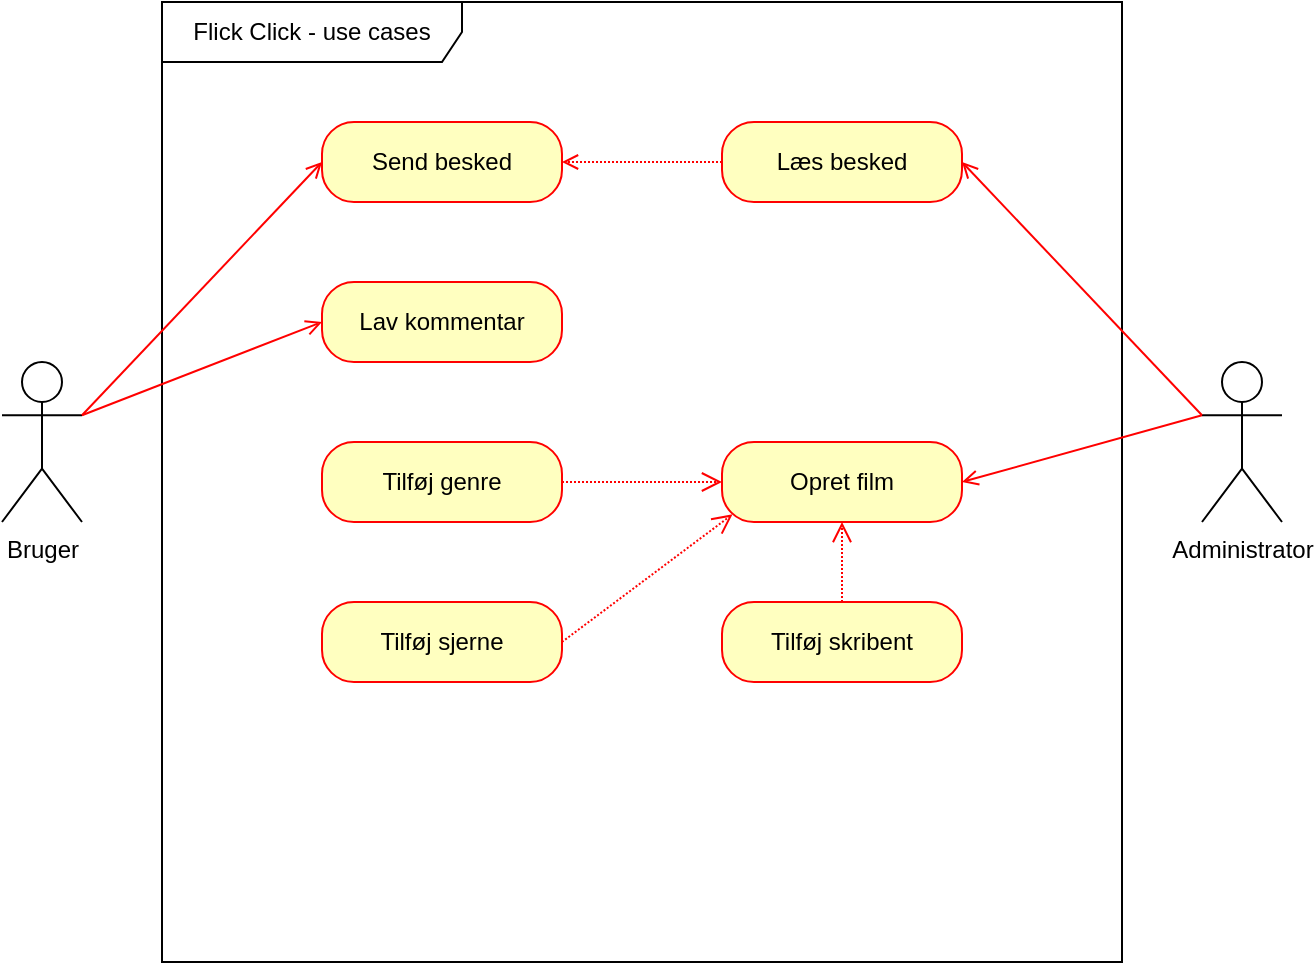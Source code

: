 <mxfile version="14.5.1" type="device"><diagram id="C5RBs43oDa-KdzZeNtuy" name="Page-1"><mxGraphModel dx="2062" dy="1060" grid="1" gridSize="10" guides="1" tooltips="1" connect="1" arrows="1" fold="1" page="1" pageScale="1" pageWidth="827" pageHeight="1169" math="0" shadow="0"><root><mxCell id="WIyWlLk6GJQsqaUBKTNV-0"/><mxCell id="WIyWlLk6GJQsqaUBKTNV-1" parent="WIyWlLk6GJQsqaUBKTNV-0"/><mxCell id="DU1y5PTDhWk1cPD87DPZ-0" value="Bruger" style="shape=umlActor;verticalLabelPosition=bottom;verticalAlign=top;html=1;outlineConnect=0;" parent="WIyWlLk6GJQsqaUBKTNV-1" vertex="1"><mxGeometry x="80" y="320" width="40" height="80" as="geometry"/></mxCell><mxCell id="DU1y5PTDhWk1cPD87DPZ-1" value="Administrator" style="shape=umlActor;verticalLabelPosition=bottom;verticalAlign=top;html=1;outlineConnect=0;" parent="WIyWlLk6GJQsqaUBKTNV-1" vertex="1"><mxGeometry x="680" y="320" width="40" height="80" as="geometry"/></mxCell><mxCell id="DU1y5PTDhWk1cPD87DPZ-4" value="Flick Click - use cases" style="shape=umlFrame;whiteSpace=wrap;html=1;width=150;height=30;" parent="WIyWlLk6GJQsqaUBKTNV-1" vertex="1"><mxGeometry x="160" y="140" width="480" height="480" as="geometry"/></mxCell><mxCell id="DU1y5PTDhWk1cPD87DPZ-7" value="Send besked" style="rounded=1;whiteSpace=wrap;html=1;arcSize=40;fontColor=#000000;fillColor=#ffffc0;strokeColor=#ff0000;" parent="WIyWlLk6GJQsqaUBKTNV-1" vertex="1"><mxGeometry x="240" y="200" width="120" height="40" as="geometry"/></mxCell><mxCell id="DU1y5PTDhWk1cPD87DPZ-8" value="" style="html=1;verticalAlign=bottom;endArrow=none;endSize=8;strokeColor=#ff0000;entryX=1;entryY=0.333;entryDx=0;entryDy=0;entryPerimeter=0;startArrow=open;startFill=0;endFill=0;rounded=1;exitX=0;exitY=0.5;exitDx=0;exitDy=0;" parent="WIyWlLk6GJQsqaUBKTNV-1" source="DU1y5PTDhWk1cPD87DPZ-7" target="DU1y5PTDhWk1cPD87DPZ-0" edge="1"><mxGeometry relative="1" as="geometry"><mxPoint x="300" y="300" as="targetPoint"/></mxGeometry></mxCell><mxCell id="DU1y5PTDhWk1cPD87DPZ-12" style="edgeStyle=none;rounded=1;orthogonalLoop=1;jettySize=auto;html=1;entryX=1;entryY=0.5;entryDx=0;entryDy=0;startArrow=none;startFill=0;endArrow=open;endFill=0;dashed=1;dashPattern=1 1;strokeColor=#FF0000;" parent="WIyWlLk6GJQsqaUBKTNV-1" source="DU1y5PTDhWk1cPD87DPZ-10" target="DU1y5PTDhWk1cPD87DPZ-7" edge="1"><mxGeometry relative="1" as="geometry"/></mxCell><mxCell id="DU1y5PTDhWk1cPD87DPZ-10" value="Læs besked" style="rounded=1;whiteSpace=wrap;html=1;arcSize=40;fontColor=#000000;fillColor=#ffffc0;strokeColor=#ff0000;" parent="WIyWlLk6GJQsqaUBKTNV-1" vertex="1"><mxGeometry x="440" y="200" width="120" height="40" as="geometry"/></mxCell><mxCell id="DU1y5PTDhWk1cPD87DPZ-11" value="" style="html=1;verticalAlign=bottom;endArrow=none;endSize=8;strokeColor=#ff0000;entryX=0;entryY=0.333;entryDx=0;entryDy=0;entryPerimeter=0;startArrow=open;startFill=0;endFill=0;exitX=1;exitY=0.5;exitDx=0;exitDy=0;" parent="WIyWlLk6GJQsqaUBKTNV-1" source="DU1y5PTDhWk1cPD87DPZ-10" target="DU1y5PTDhWk1cPD87DPZ-1" edge="1"><mxGeometry relative="1" as="geometry"><mxPoint x="540" y="300" as="targetPoint"/></mxGeometry></mxCell><mxCell id="DU1y5PTDhWk1cPD87DPZ-13" value="Lav kommentar" style="rounded=1;whiteSpace=wrap;html=1;arcSize=40;fontColor=#000000;fillColor=#ffffc0;strokeColor=#ff0000;" parent="WIyWlLk6GJQsqaUBKTNV-1" vertex="1"><mxGeometry x="240" y="280" width="120" height="40" as="geometry"/></mxCell><mxCell id="DU1y5PTDhWk1cPD87DPZ-14" value="" style="html=1;verticalAlign=bottom;endArrow=none;endSize=8;strokeColor=#ff0000;entryX=1;entryY=0.333;entryDx=0;entryDy=0;entryPerimeter=0;startArrow=open;startFill=0;endFill=0;exitX=0;exitY=0.5;exitDx=0;exitDy=0;" parent="WIyWlLk6GJQsqaUBKTNV-1" source="DU1y5PTDhWk1cPD87DPZ-13" target="DU1y5PTDhWk1cPD87DPZ-0" edge="1"><mxGeometry relative="1" as="geometry"><mxPoint x="300" y="380" as="targetPoint"/></mxGeometry></mxCell><mxCell id="DU1y5PTDhWk1cPD87DPZ-16" value="Opret film" style="rounded=1;whiteSpace=wrap;html=1;arcSize=40;fontColor=#000000;fillColor=#ffffc0;strokeColor=#ff0000;" parent="WIyWlLk6GJQsqaUBKTNV-1" vertex="1"><mxGeometry x="440" y="360" width="120" height="40" as="geometry"/></mxCell><mxCell id="DU1y5PTDhWk1cPD87DPZ-17" value="" style="html=1;verticalAlign=bottom;endArrow=none;endSize=8;strokeColor=#ff0000;startArrow=open;startFill=0;endFill=0;exitX=1;exitY=0.5;exitDx=0;exitDy=0;entryX=0;entryY=0.333;entryDx=0;entryDy=0;entryPerimeter=0;" parent="WIyWlLk6GJQsqaUBKTNV-1" source="DU1y5PTDhWk1cPD87DPZ-16" target="DU1y5PTDhWk1cPD87DPZ-1" edge="1"><mxGeometry relative="1" as="geometry"><mxPoint x="680" y="350" as="targetPoint"/></mxGeometry></mxCell><mxCell id="DU1y5PTDhWk1cPD87DPZ-18" value="Tilføj genre" style="rounded=1;whiteSpace=wrap;html=1;arcSize=40;fontColor=#000000;fillColor=#ffffc0;strokeColor=#ff0000;" parent="WIyWlLk6GJQsqaUBKTNV-1" vertex="1"><mxGeometry x="240" y="360" width="120" height="40" as="geometry"/></mxCell><mxCell id="DU1y5PTDhWk1cPD87DPZ-19" value="" style="edgeStyle=orthogonalEdgeStyle;html=1;verticalAlign=bottom;endArrow=open;endSize=8;entryX=0;entryY=0.5;entryDx=0;entryDy=0;dashed=1;strokeColor=#FF0000;dashPattern=1 1;" parent="WIyWlLk6GJQsqaUBKTNV-1" source="DU1y5PTDhWk1cPD87DPZ-18" target="DU1y5PTDhWk1cPD87DPZ-16" edge="1"><mxGeometry relative="1" as="geometry"><mxPoint x="340" y="460" as="targetPoint"/></mxGeometry></mxCell><mxCell id="DU1y5PTDhWk1cPD87DPZ-20" value="Tilføj sjerne" style="rounded=1;whiteSpace=wrap;html=1;arcSize=40;fontColor=#000000;fillColor=#ffffc0;strokeColor=#ff0000;" parent="WIyWlLk6GJQsqaUBKTNV-1" vertex="1"><mxGeometry x="240" y="440" width="120" height="40" as="geometry"/></mxCell><mxCell id="DU1y5PTDhWk1cPD87DPZ-21" value="" style="html=1;verticalAlign=bottom;endArrow=open;endSize=8;strokeColor=#ff0000;dashed=1;dashPattern=1 1;entryX=0.044;entryY=0.904;entryDx=0;entryDy=0;exitX=1;exitY=0.5;exitDx=0;exitDy=0;entryPerimeter=0;" parent="WIyWlLk6GJQsqaUBKTNV-1" source="DU1y5PTDhWk1cPD87DPZ-20" target="DU1y5PTDhWk1cPD87DPZ-16" edge="1"><mxGeometry relative="1" as="geometry"><mxPoint x="340" y="540" as="targetPoint"/></mxGeometry></mxCell><mxCell id="DU1y5PTDhWk1cPD87DPZ-23" value="Tilføj skribent" style="rounded=1;whiteSpace=wrap;html=1;arcSize=40;fontColor=#000000;fillColor=#ffffc0;strokeColor=#ff0000;" parent="WIyWlLk6GJQsqaUBKTNV-1" vertex="1"><mxGeometry x="440" y="440" width="120" height="40" as="geometry"/></mxCell><mxCell id="DU1y5PTDhWk1cPD87DPZ-24" value="" style="edgeStyle=orthogonalEdgeStyle;html=1;verticalAlign=bottom;endArrow=open;endSize=8;strokeColor=#ff0000;dashed=1;dashPattern=1 1;exitX=0.5;exitY=0;exitDx=0;exitDy=0;entryX=0.5;entryY=1;entryDx=0;entryDy=0;" parent="WIyWlLk6GJQsqaUBKTNV-1" source="DU1y5PTDhWk1cPD87DPZ-23" target="DU1y5PTDhWk1cPD87DPZ-16" edge="1"><mxGeometry relative="1" as="geometry"><mxPoint x="500" y="540" as="targetPoint"/></mxGeometry></mxCell></root></mxGraphModel></diagram></mxfile>